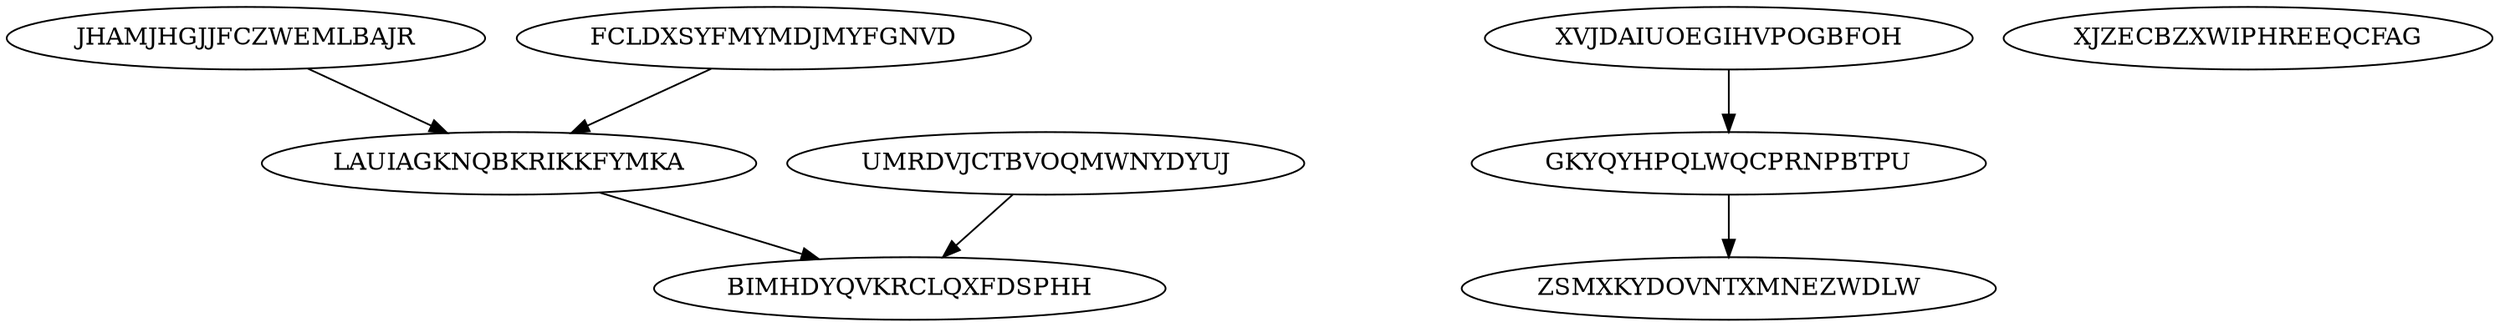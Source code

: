 digraph "N9M6" {
	JHAMJHGJJFCZWEMLBAJR			[Weight=17, Start=0, Processor=1];
	XVJDAIUOEGIHVPOGBFOH			[Weight=15, Start=0, Processor=2];
	GKYQYHPQLWQCPRNPBTPU			[Weight=15, Start=15, Processor=2];
	FCLDXSYFMYMDJMYFGNVD			[Weight=17, Start=0, Processor=3];
	UMRDVJCTBVOQMWNYDYUJ			[Weight=20, Start=0, Processor=4];
	LAUIAGKNQBKRIKKFYMKA			[Weight=20, Start=34, Processor=1];
	XJZECBZXWIPHREEQCFAG			[Weight=16, Start=30, Processor=2];
	ZSMXKYDOVNTXMNEZWDLW			[Weight=13, Start=46, Processor=2];
	BIMHDYQVKRCLQXFDSPHH			[Weight=11, Start=54, Processor=1];
	LAUIAGKNQBKRIKKFYMKA -> BIMHDYQVKRCLQXFDSPHH		[Weight=12];
	JHAMJHGJJFCZWEMLBAJR -> LAUIAGKNQBKRIKKFYMKA		[Weight=19];
	UMRDVJCTBVOQMWNYDYUJ -> BIMHDYQVKRCLQXFDSPHH		[Weight=20];
	GKYQYHPQLWQCPRNPBTPU -> ZSMXKYDOVNTXMNEZWDLW		[Weight=14];
	XVJDAIUOEGIHVPOGBFOH -> GKYQYHPQLWQCPRNPBTPU		[Weight=13];
	FCLDXSYFMYMDJMYFGNVD -> LAUIAGKNQBKRIKKFYMKA		[Weight=17];
}

